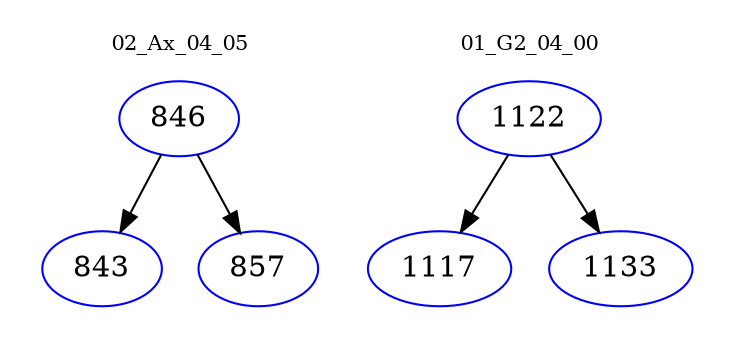 digraph{
subgraph cluster_0 {
color = white
label = "02_Ax_04_05";
fontsize=10;
T0_846 [label="846", color="blue"]
T0_846 -> T0_843 [color="black"]
T0_843 [label="843", color="blue"]
T0_846 -> T0_857 [color="black"]
T0_857 [label="857", color="blue"]
}
subgraph cluster_1 {
color = white
label = "01_G2_04_00";
fontsize=10;
T1_1122 [label="1122", color="blue"]
T1_1122 -> T1_1117 [color="black"]
T1_1117 [label="1117", color="blue"]
T1_1122 -> T1_1133 [color="black"]
T1_1133 [label="1133", color="blue"]
}
}
